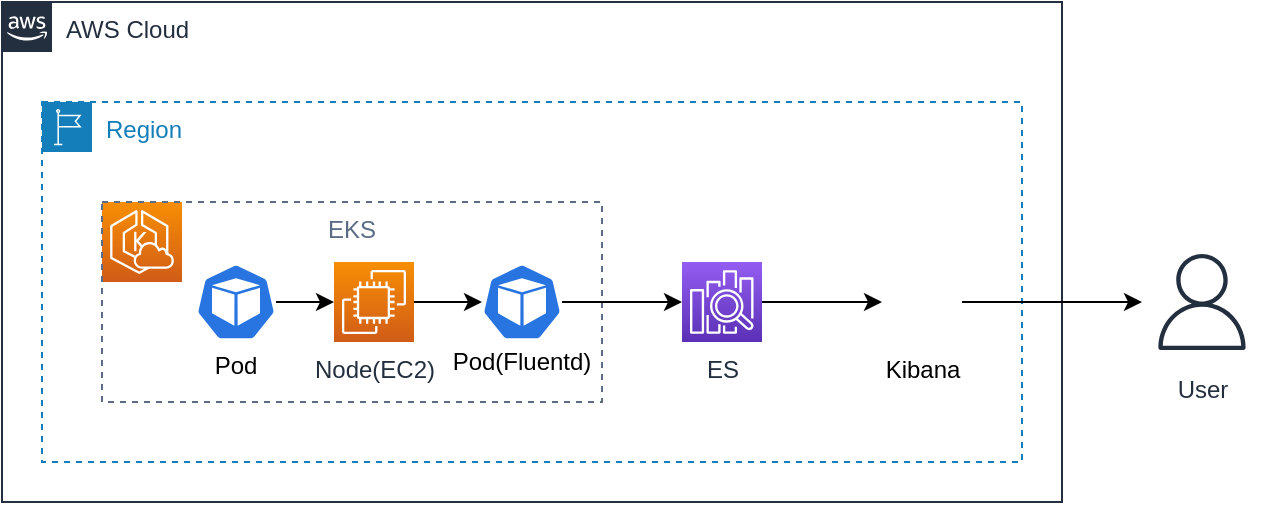 <mxfile version="15.0.4" type="github">
  <diagram id="xP8Cye1lwGjC6NcUsz3Z" name="Page-1">
    <mxGraphModel dx="652" dy="384" grid="1" gridSize="10" guides="1" tooltips="1" connect="1" arrows="1" fold="1" page="1" pageScale="1" pageWidth="827" pageHeight="1169" math="0" shadow="0">
      <root>
        <mxCell id="0" />
        <mxCell id="1" parent="0" />
        <mxCell id="BSO0JzYaJAwREpAgDgcg-1" value="AWS Cloud" style="points=[[0,0],[0.25,0],[0.5,0],[0.75,0],[1,0],[1,0.25],[1,0.5],[1,0.75],[1,1],[0.75,1],[0.5,1],[0.25,1],[0,1],[0,0.75],[0,0.5],[0,0.25]];outlineConnect=0;gradientColor=none;html=1;whiteSpace=wrap;fontSize=12;fontStyle=0;shape=mxgraph.aws4.group;grIcon=mxgraph.aws4.group_aws_cloud_alt;strokeColor=#232F3E;fillColor=none;verticalAlign=top;align=left;spacingLeft=30;fontColor=#232F3E;dashed=0;" parent="1" vertex="1">
          <mxGeometry x="110" y="130" width="530" height="250" as="geometry" />
        </mxCell>
        <mxCell id="BSO0JzYaJAwREpAgDgcg-2" value="Region" style="points=[[0,0],[0.25,0],[0.5,0],[0.75,0],[1,0],[1,0.25],[1,0.5],[1,0.75],[1,1],[0.75,1],[0.5,1],[0.25,1],[0,1],[0,0.75],[0,0.5],[0,0.25]];outlineConnect=0;gradientColor=none;html=1;whiteSpace=wrap;fontSize=12;fontStyle=0;shape=mxgraph.aws4.group;grIcon=mxgraph.aws4.group_region;strokeColor=#147EBA;fillColor=none;verticalAlign=top;align=left;spacingLeft=30;fontColor=#147EBA;dashed=1;" parent="1" vertex="1">
          <mxGeometry x="130" y="180" width="490" height="180" as="geometry" />
        </mxCell>
        <mxCell id="BSO0JzYaJAwREpAgDgcg-3" value="" style="points=[[0,0,0],[0.25,0,0],[0.5,0,0],[0.75,0,0],[1,0,0],[0,1,0],[0.25,1,0],[0.5,1,0],[0.75,1,0],[1,1,0],[0,0.25,0],[0,0.5,0],[0,0.75,0],[1,0.25,0],[1,0.5,0],[1,0.75,0]];outlineConnect=0;fontColor=#232F3E;gradientColor=#F78E04;gradientDirection=north;fillColor=#D05C17;strokeColor=#ffffff;dashed=0;verticalLabelPosition=bottom;verticalAlign=top;align=center;html=1;fontSize=12;fontStyle=0;aspect=fixed;shape=mxgraph.aws4.resourceIcon;resIcon=mxgraph.aws4.eks_cloud;" parent="1" vertex="1">
          <mxGeometry x="160" y="230" width="40" height="40" as="geometry" />
        </mxCell>
        <mxCell id="BSO0JzYaJAwREpAgDgcg-4" value="EKS" style="fillColor=none;strokeColor=#5A6C86;dashed=1;verticalAlign=top;fontStyle=0;fontColor=#5A6C86;" parent="1" vertex="1">
          <mxGeometry x="160" y="230" width="250" height="100" as="geometry" />
        </mxCell>
        <mxCell id="BSO0JzYaJAwREpAgDgcg-5" value="Node(EC2)" style="points=[[0,0,0],[0.25,0,0],[0.5,0,0],[0.75,0,0],[1,0,0],[0,1,0],[0.25,1,0],[0.5,1,0],[0.75,1,0],[1,1,0],[0,0.25,0],[0,0.5,0],[0,0.75,0],[1,0.25,0],[1,0.5,0],[1,0.75,0]];outlineConnect=0;fontColor=#232F3E;gradientColor=#F78E04;gradientDirection=north;fillColor=#D05C17;strokeColor=#ffffff;dashed=0;verticalLabelPosition=bottom;verticalAlign=top;align=center;html=1;fontSize=12;fontStyle=0;aspect=fixed;shape=mxgraph.aws4.resourceIcon;resIcon=mxgraph.aws4.ec2;" parent="1" vertex="1">
          <mxGeometry x="276" y="260" width="40" height="40" as="geometry" />
        </mxCell>
        <mxCell id="BSO0JzYaJAwREpAgDgcg-8" value="Pod(Fluentd)" style="text;html=1;strokeColor=none;fillColor=none;align=center;verticalAlign=middle;whiteSpace=wrap;rounded=0;" parent="1" vertex="1">
          <mxGeometry x="320" y="300" width="100" height="20" as="geometry" />
        </mxCell>
        <mxCell id="BSO0JzYaJAwREpAgDgcg-16" style="edgeStyle=orthogonalEdgeStyle;rounded=0;orthogonalLoop=1;jettySize=auto;html=1;endArrow=classic;endFill=1;" parent="1" source="BSO0JzYaJAwREpAgDgcg-9" target="BSO0JzYaJAwREpAgDgcg-15" edge="1">
          <mxGeometry relative="1" as="geometry" />
        </mxCell>
        <mxCell id="BSO0JzYaJAwREpAgDgcg-9" value="ES" style="points=[[0,0,0],[0.25,0,0],[0.5,0,0],[0.75,0,0],[1,0,0],[0,1,0],[0.25,1,0],[0.5,1,0],[0.75,1,0],[1,1,0],[0,0.25,0],[0,0.5,0],[0,0.75,0],[1,0.25,0],[1,0.5,0],[1,0.75,0]];outlineConnect=0;fontColor=#232F3E;gradientColor=#945DF2;gradientDirection=north;fillColor=#5A30B5;strokeColor=#ffffff;dashed=0;verticalLabelPosition=bottom;verticalAlign=top;align=center;html=1;fontSize=12;fontStyle=0;aspect=fixed;shape=mxgraph.aws4.resourceIcon;resIcon=mxgraph.aws4.elasticsearch_service;" parent="1" vertex="1">
          <mxGeometry x="450" y="260" width="40" height="40" as="geometry" />
        </mxCell>
        <mxCell id="BSO0JzYaJAwREpAgDgcg-11" value="User" style="outlineConnect=0;fontColor=#232F3E;gradientColor=none;strokeColor=#232F3E;fillColor=#ffffff;dashed=0;verticalLabelPosition=bottom;verticalAlign=top;align=center;html=1;fontSize=12;fontStyle=0;aspect=fixed;shape=mxgraph.aws4.resourceIcon;resIcon=mxgraph.aws4.user;" parent="1" vertex="1">
          <mxGeometry x="680" y="250" width="60" height="60" as="geometry" />
        </mxCell>
        <mxCell id="BSO0JzYaJAwREpAgDgcg-14" style="edgeStyle=orthogonalEdgeStyle;rounded=0;orthogonalLoop=1;jettySize=auto;html=1;endArrow=classic;endFill=1;" parent="1" source="BSO0JzYaJAwREpAgDgcg-6" target="BSO0JzYaJAwREpAgDgcg-9" edge="1">
          <mxGeometry relative="1" as="geometry" />
        </mxCell>
        <mxCell id="BSO0JzYaJAwREpAgDgcg-6" value="" style="html=1;dashed=0;whitespace=wrap;fillColor=#2875E2;strokeColor=#ffffff;points=[[0.005,0.63,0],[0.1,0.2,0],[0.9,0.2,0],[0.5,0,0],[0.995,0.63,0],[0.72,0.99,0],[0.5,1,0],[0.28,0.99,0]];shape=mxgraph.kubernetes.icon;prIcon=pod" parent="1" vertex="1">
          <mxGeometry x="350" y="256" width="40" height="48" as="geometry" />
        </mxCell>
        <mxCell id="BSO0JzYaJAwREpAgDgcg-13" value="" style="edgeStyle=orthogonalEdgeStyle;rounded=0;orthogonalLoop=1;jettySize=auto;html=1;endArrow=classic;endFill=1;" parent="1" source="BSO0JzYaJAwREpAgDgcg-5" target="BSO0JzYaJAwREpAgDgcg-6" edge="1">
          <mxGeometry relative="1" as="geometry">
            <mxPoint x="270" y="280" as="sourcePoint" />
            <mxPoint x="425" y="280" as="targetPoint" />
          </mxGeometry>
        </mxCell>
        <mxCell id="BSO0JzYaJAwREpAgDgcg-17" style="edgeStyle=orthogonalEdgeStyle;rounded=0;orthogonalLoop=1;jettySize=auto;html=1;endArrow=classic;endFill=1;" parent="1" source="BSO0JzYaJAwREpAgDgcg-15" target="BSO0JzYaJAwREpAgDgcg-11" edge="1">
          <mxGeometry relative="1" as="geometry" />
        </mxCell>
        <mxCell id="BSO0JzYaJAwREpAgDgcg-15" value="Kibana" style="shape=image;html=1;verticalAlign=top;verticalLabelPosition=bottom;labelBackgroundColor=#ffffff;imageAspect=0;aspect=fixed;image=https://cdn4.iconfinder.com/data/icons/logos-brands-5/24/kibana-128.png" parent="1" vertex="1">
          <mxGeometry x="550" y="260" width="40" height="40" as="geometry" />
        </mxCell>
        <mxCell id="6gQe3aUMWAzhmvd7PMTK-3" style="edgeStyle=orthogonalEdgeStyle;rounded=0;orthogonalLoop=1;jettySize=auto;html=1;" edge="1" parent="1" source="6gQe3aUMWAzhmvd7PMTK-1" target="BSO0JzYaJAwREpAgDgcg-5">
          <mxGeometry relative="1" as="geometry" />
        </mxCell>
        <mxCell id="6gQe3aUMWAzhmvd7PMTK-1" value="" style="html=1;dashed=0;whitespace=wrap;fillColor=#2875E2;strokeColor=#ffffff;points=[[0.005,0.63,0],[0.1,0.2,0],[0.9,0.2,0],[0.5,0,0],[0.995,0.63,0],[0.72,0.99,0],[0.5,1,0],[0.28,0.99,0]];shape=mxgraph.kubernetes.icon;prIcon=pod" vertex="1" parent="1">
          <mxGeometry x="207" y="256" width="40" height="48" as="geometry" />
        </mxCell>
        <mxCell id="6gQe3aUMWAzhmvd7PMTK-2" value="Pod" style="text;html=1;strokeColor=none;fillColor=none;align=center;verticalAlign=middle;whiteSpace=wrap;rounded=0;" vertex="1" parent="1">
          <mxGeometry x="207" y="304" width="40" height="16" as="geometry" />
        </mxCell>
      </root>
    </mxGraphModel>
  </diagram>
</mxfile>
